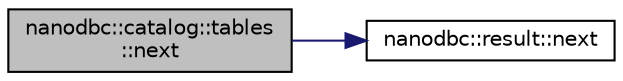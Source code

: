 digraph "nanodbc::catalog::tables::next"
{
 // LATEX_PDF_SIZE
  edge [fontname="Helvetica",fontsize="10",labelfontname="Helvetica",labelfontsize="10"];
  node [fontname="Helvetica",fontsize="10",shape=record];
  rankdir="LR";
  Node0 [label="nanodbc::catalog::tables\l::next",height=0.2,width=0.4,color="black", fillcolor="grey75", style="filled", fontcolor="black",tooltip="Move to the next result in the result set."];
  Node0 -> Node1 [color="midnightblue",fontsize="10",style="solid",fontname="Helvetica"];
  Node1 [label="nanodbc::result::next",height=0.2,width=0.4,color="black", fillcolor="white", style="filled",URL="$classnanodbc_1_1result.html#a31470b51f194181373e4c2c4292d11c4",tooltip="Fetches the next row in the current result set."];
}
